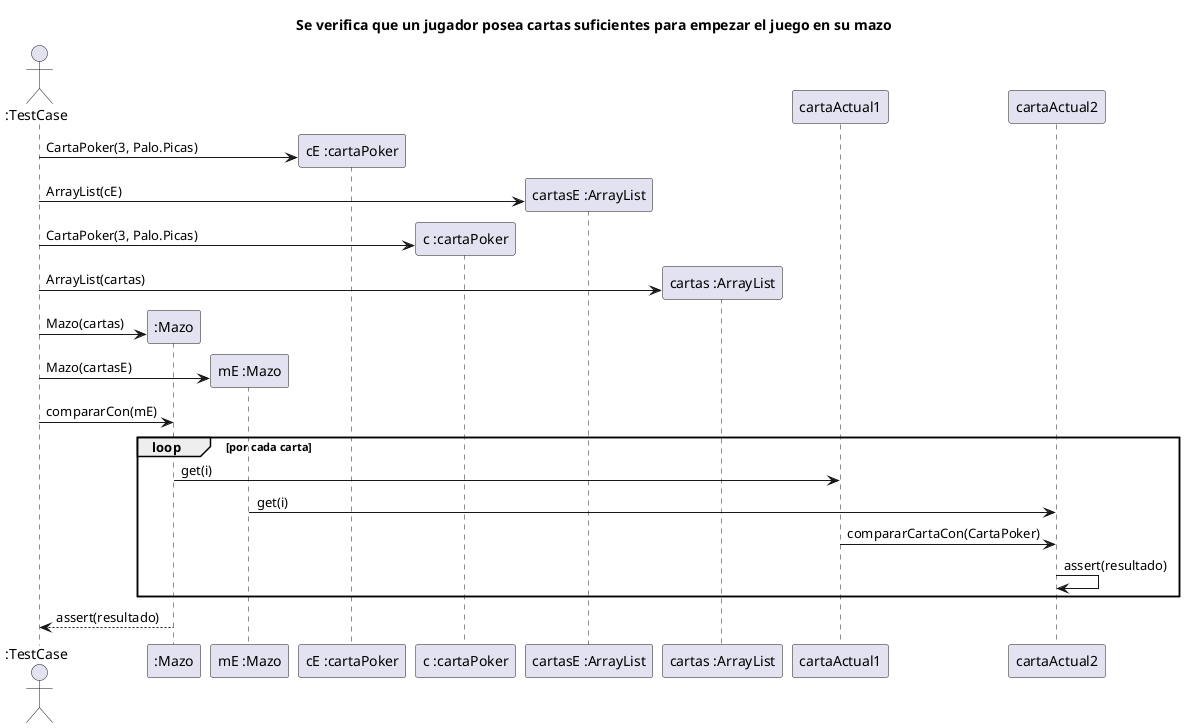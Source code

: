 @startuml
'https://plantuml.com/sequence-diagram

title Se verifica que un jugador posea cartas suficientes para empezar el juego en su mazo

actor ":TestCase" as user
participant ":Mazo" as mazo
participant "mE :Mazo" as mazoE
participant "cE :cartaPoker" as cartaE
participant "c :cartaPoker" as carta
participant "cartasE :ArrayList" as listaE
participant "cartas :ArrayList" as lista

user -> cartaE**: CartaPoker(3, Palo.Picas)
user -> listaE**: ArrayList(cE)
user -> carta**: CartaPoker(3, Palo.Picas)
user -> lista**: ArrayList(cartas)

user -> mazo**: Mazo(cartas)
user -> mazoE**: Mazo(cartasE)

user -> mazo: compararCon(mE)
loop por cada carta
    mazo -> cartaActual1: get(i)
    mazoE -> cartaActual2: get(i)
    cartaActual1 -> cartaActual2: compararCartaCon(CartaPoker)
    cartaActual2 -> cartaActual2: assert(resultado)
end
mazo --> user: assert(resultado)
@enduml
